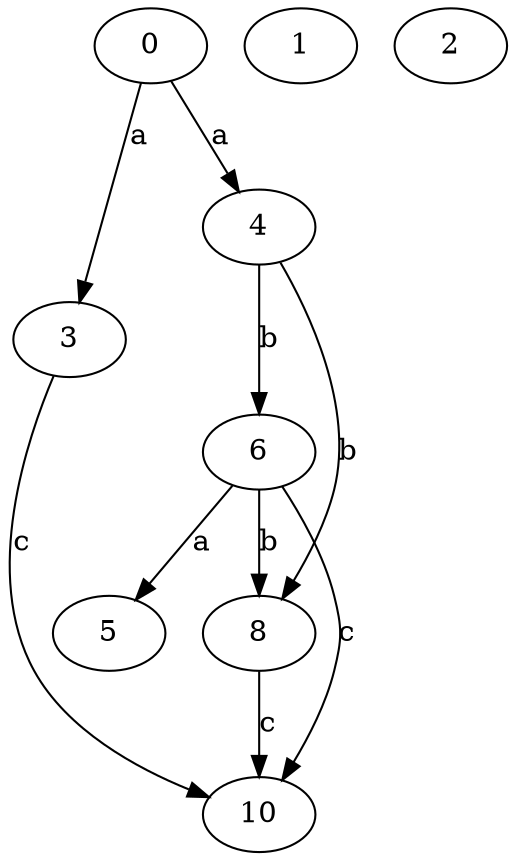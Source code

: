 strict digraph  {
0;
3;
1;
4;
2;
5;
6;
8;
10;
0 -> 3  [label=a];
0 -> 4  [label=a];
3 -> 10  [label=c];
4 -> 6  [label=b];
4 -> 8  [label=b];
6 -> 5  [label=a];
6 -> 8  [label=b];
6 -> 10  [label=c];
8 -> 10  [label=c];
}

